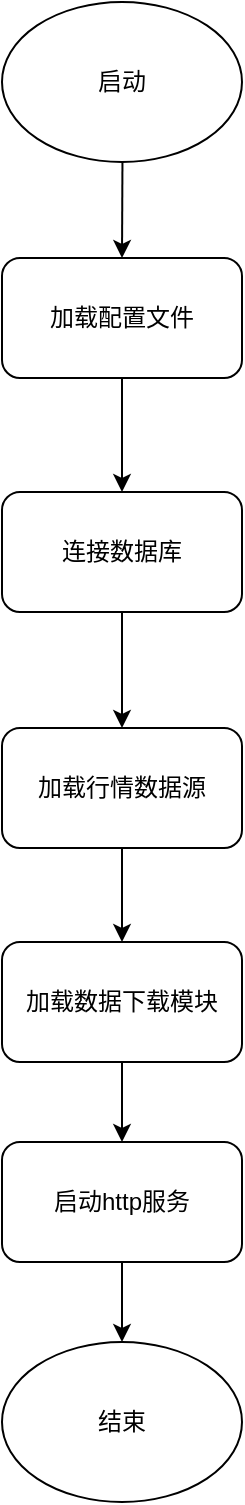 <mxfile>
    <diagram id="Uxn2zitqcEfHcAKeWq_p" name="Page-1">
        <mxGraphModel dx="795" dy="707" grid="1" gridSize="10" guides="1" tooltips="1" connect="1" arrows="1" fold="1" page="1" pageScale="1" pageWidth="850" pageHeight="1100" math="0" shadow="0">
            <root>
                <mxCell id="0"/>
                <mxCell id="1" parent="0"/>
                <mxCell id="7" value="" style="edgeStyle=none;html=1;" edge="1" parent="1" source="2" target="4">
                    <mxGeometry relative="1" as="geometry"/>
                </mxCell>
                <mxCell id="2" value="启动" style="ellipse;whiteSpace=wrap;html=1;" vertex="1" parent="1">
                    <mxGeometry x="270" y="30" width="120" height="80" as="geometry"/>
                </mxCell>
                <mxCell id="6" value="" style="edgeStyle=none;html=1;" edge="1" parent="1" source="4" target="5">
                    <mxGeometry relative="1" as="geometry"/>
                </mxCell>
                <mxCell id="4" value="加载配置文件" style="rounded=1;whiteSpace=wrap;html=1;" vertex="1" parent="1">
                    <mxGeometry x="270" y="158" width="120" height="60" as="geometry"/>
                </mxCell>
                <mxCell id="11" value="" style="edgeStyle=none;html=1;" edge="1" parent="1" source="5" target="10">
                    <mxGeometry relative="1" as="geometry"/>
                </mxCell>
                <mxCell id="5" value="连接数据库" style="rounded=1;whiteSpace=wrap;html=1;" vertex="1" parent="1">
                    <mxGeometry x="270" y="275" width="120" height="60" as="geometry"/>
                </mxCell>
                <mxCell id="13" value="" style="edgeStyle=none;html=1;" edge="1" parent="1" source="10" target="12">
                    <mxGeometry relative="1" as="geometry"/>
                </mxCell>
                <mxCell id="10" value="加载行情数据源" style="rounded=1;whiteSpace=wrap;html=1;" vertex="1" parent="1">
                    <mxGeometry x="270" y="393" width="120" height="60" as="geometry"/>
                </mxCell>
                <mxCell id="15" value="" style="edgeStyle=none;html=1;" edge="1" parent="1" source="12" target="14">
                    <mxGeometry relative="1" as="geometry"/>
                </mxCell>
                <mxCell id="12" value="加载数据下载模块&lt;br&gt;" style="rounded=1;whiteSpace=wrap;html=1;" vertex="1" parent="1">
                    <mxGeometry x="270" y="500" width="120" height="60" as="geometry"/>
                </mxCell>
                <mxCell id="17" value="" style="edgeStyle=none;html=1;" edge="1" parent="1" source="14" target="16">
                    <mxGeometry relative="1" as="geometry"/>
                </mxCell>
                <mxCell id="14" value="启动http服务" style="rounded=1;whiteSpace=wrap;html=1;" vertex="1" parent="1">
                    <mxGeometry x="270" y="600" width="120" height="60" as="geometry"/>
                </mxCell>
                <mxCell id="16" value="结束&lt;br&gt;" style="ellipse;whiteSpace=wrap;html=1;" vertex="1" parent="1">
                    <mxGeometry x="270" y="700" width="120" height="80" as="geometry"/>
                </mxCell>
            </root>
        </mxGraphModel>
    </diagram>
</mxfile>